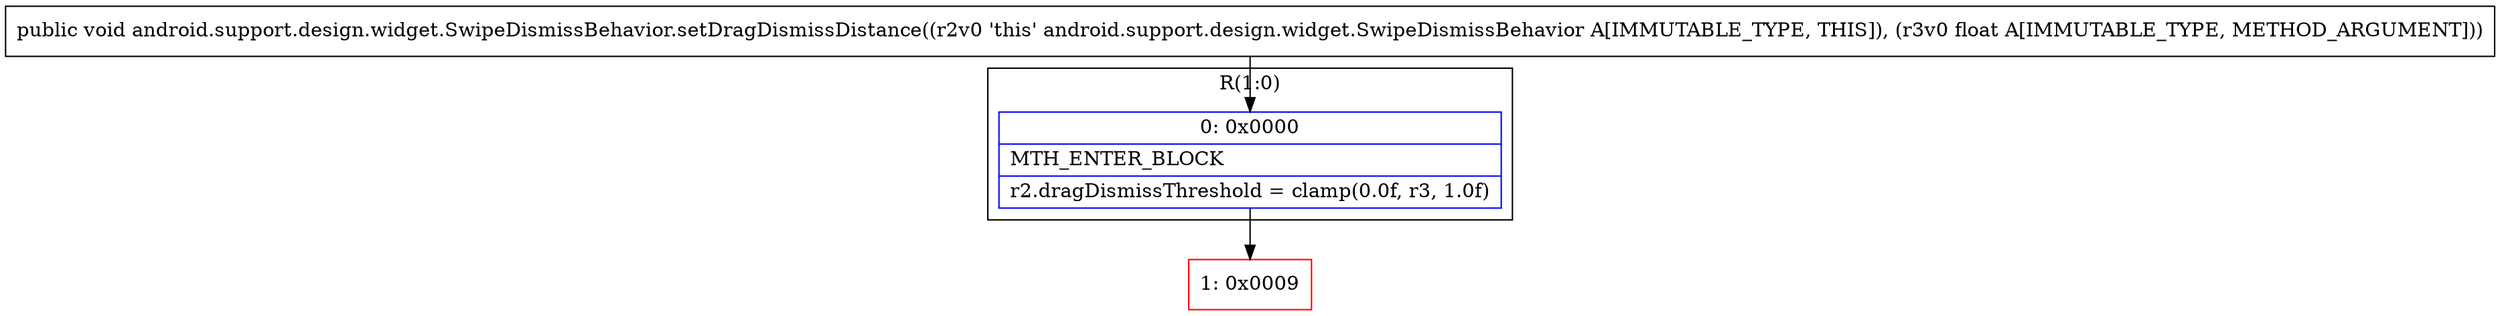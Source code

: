 digraph "CFG forandroid.support.design.widget.SwipeDismissBehavior.setDragDismissDistance(F)V" {
subgraph cluster_Region_1963744720 {
label = "R(1:0)";
node [shape=record,color=blue];
Node_0 [shape=record,label="{0\:\ 0x0000|MTH_ENTER_BLOCK\l|r2.dragDismissThreshold = clamp(0.0f, r3, 1.0f)\l}"];
}
Node_1 [shape=record,color=red,label="{1\:\ 0x0009}"];
MethodNode[shape=record,label="{public void android.support.design.widget.SwipeDismissBehavior.setDragDismissDistance((r2v0 'this' android.support.design.widget.SwipeDismissBehavior A[IMMUTABLE_TYPE, THIS]), (r3v0 float A[IMMUTABLE_TYPE, METHOD_ARGUMENT])) }"];
MethodNode -> Node_0;
Node_0 -> Node_1;
}

